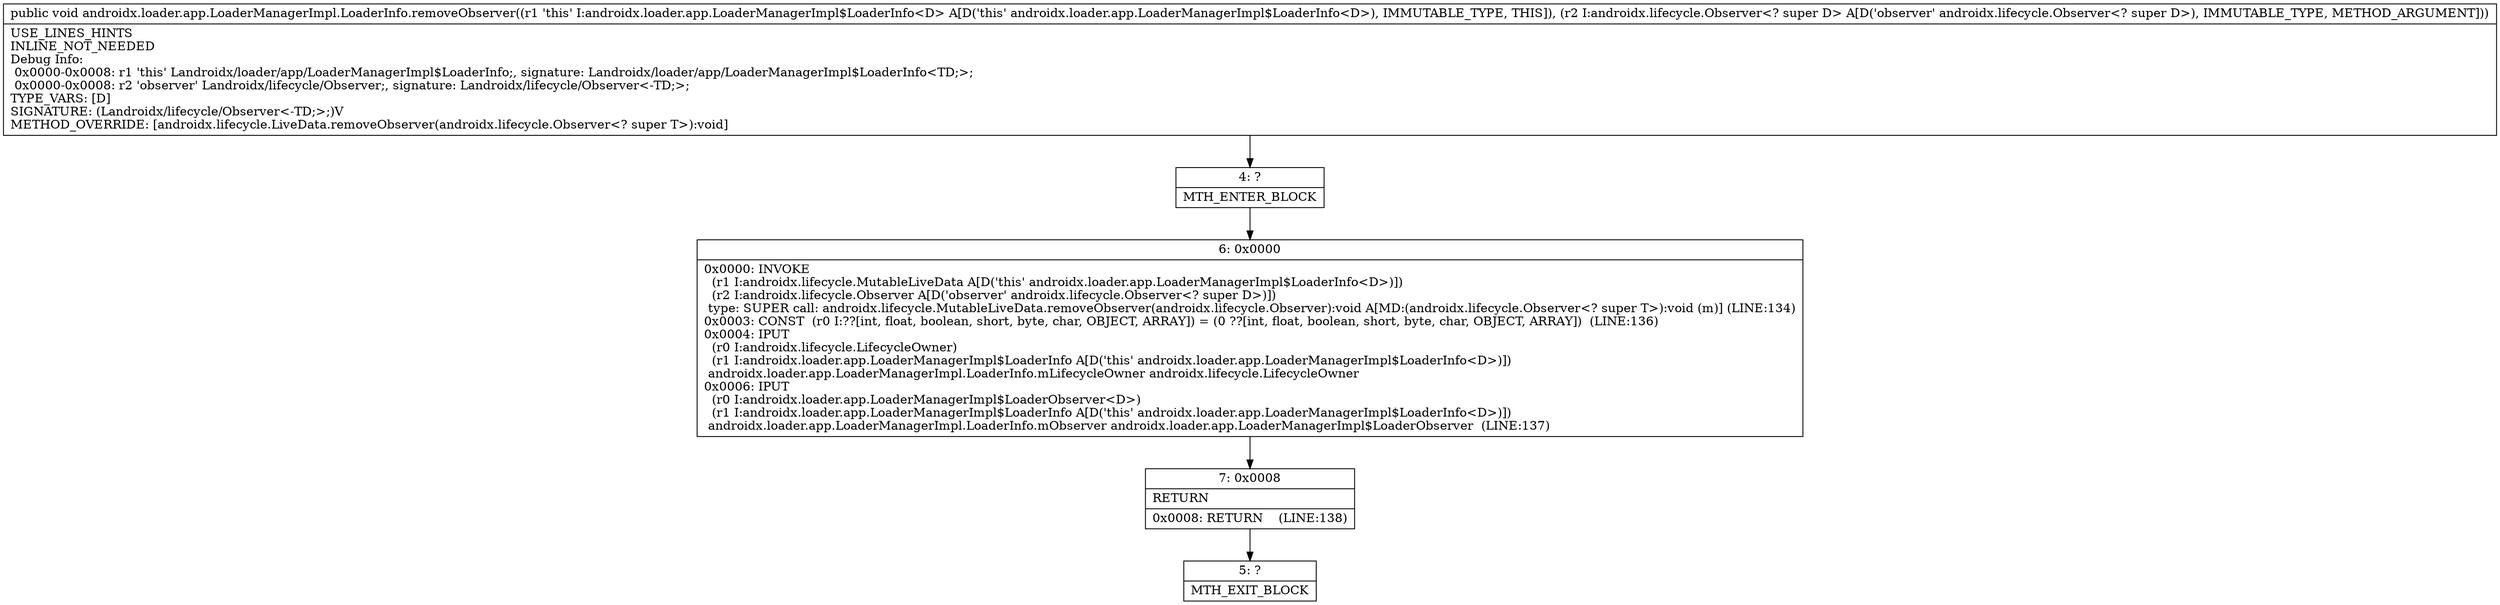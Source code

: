digraph "CFG forandroidx.loader.app.LoaderManagerImpl.LoaderInfo.removeObserver(Landroidx\/lifecycle\/Observer;)V" {
Node_4 [shape=record,label="{4\:\ ?|MTH_ENTER_BLOCK\l}"];
Node_6 [shape=record,label="{6\:\ 0x0000|0x0000: INVOKE  \l  (r1 I:androidx.lifecycle.MutableLiveData A[D('this' androidx.loader.app.LoaderManagerImpl$LoaderInfo\<D\>)])\l  (r2 I:androidx.lifecycle.Observer A[D('observer' androidx.lifecycle.Observer\<? super D\>)])\l type: SUPER call: androidx.lifecycle.MutableLiveData.removeObserver(androidx.lifecycle.Observer):void A[MD:(androidx.lifecycle.Observer\<? super T\>):void (m)] (LINE:134)\l0x0003: CONST  (r0 I:??[int, float, boolean, short, byte, char, OBJECT, ARRAY]) = (0 ??[int, float, boolean, short, byte, char, OBJECT, ARRAY])  (LINE:136)\l0x0004: IPUT  \l  (r0 I:androidx.lifecycle.LifecycleOwner)\l  (r1 I:androidx.loader.app.LoaderManagerImpl$LoaderInfo A[D('this' androidx.loader.app.LoaderManagerImpl$LoaderInfo\<D\>)])\l androidx.loader.app.LoaderManagerImpl.LoaderInfo.mLifecycleOwner androidx.lifecycle.LifecycleOwner \l0x0006: IPUT  \l  (r0 I:androidx.loader.app.LoaderManagerImpl$LoaderObserver\<D\>)\l  (r1 I:androidx.loader.app.LoaderManagerImpl$LoaderInfo A[D('this' androidx.loader.app.LoaderManagerImpl$LoaderInfo\<D\>)])\l androidx.loader.app.LoaderManagerImpl.LoaderInfo.mObserver androidx.loader.app.LoaderManagerImpl$LoaderObserver  (LINE:137)\l}"];
Node_7 [shape=record,label="{7\:\ 0x0008|RETURN\l|0x0008: RETURN    (LINE:138)\l}"];
Node_5 [shape=record,label="{5\:\ ?|MTH_EXIT_BLOCK\l}"];
MethodNode[shape=record,label="{public void androidx.loader.app.LoaderManagerImpl.LoaderInfo.removeObserver((r1 'this' I:androidx.loader.app.LoaderManagerImpl$LoaderInfo\<D\> A[D('this' androidx.loader.app.LoaderManagerImpl$LoaderInfo\<D\>), IMMUTABLE_TYPE, THIS]), (r2 I:androidx.lifecycle.Observer\<? super D\> A[D('observer' androidx.lifecycle.Observer\<? super D\>), IMMUTABLE_TYPE, METHOD_ARGUMENT]))  | USE_LINES_HINTS\lINLINE_NOT_NEEDED\lDebug Info:\l  0x0000\-0x0008: r1 'this' Landroidx\/loader\/app\/LoaderManagerImpl$LoaderInfo;, signature: Landroidx\/loader\/app\/LoaderManagerImpl$LoaderInfo\<TD;\>;\l  0x0000\-0x0008: r2 'observer' Landroidx\/lifecycle\/Observer;, signature: Landroidx\/lifecycle\/Observer\<\-TD;\>;\lTYPE_VARS: [D]\lSIGNATURE: (Landroidx\/lifecycle\/Observer\<\-TD;\>;)V\lMETHOD_OVERRIDE: [androidx.lifecycle.LiveData.removeObserver(androidx.lifecycle.Observer\<? super T\>):void]\l}"];
MethodNode -> Node_4;Node_4 -> Node_6;
Node_6 -> Node_7;
Node_7 -> Node_5;
}

